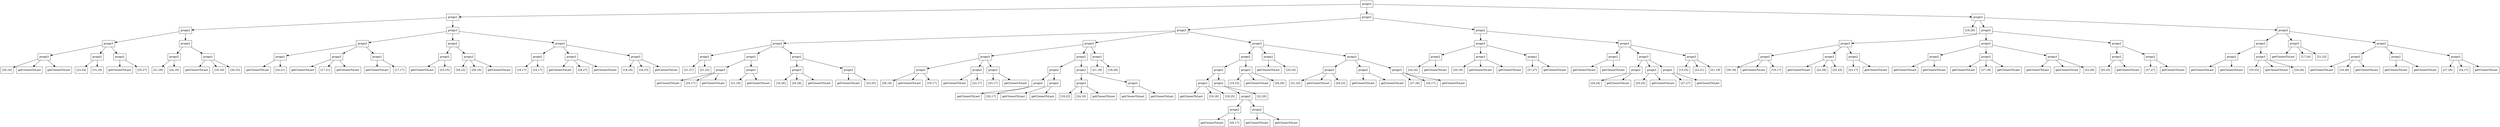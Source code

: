 digraph g {
node [shape=rectangle];
n[label = "progn3"];
n0[label = "progn2"];
n00[label = "progn2"];
n000[label = "progn3"];
n0000[label = "progn3"];
n00000[label = "[20,16]"];
n0000 -> n00000;
n00001[label = "getClosestToLast"];
n0000 -> n00001;
n00002[label = "getClosestToLast"];
n0000 -> n00002;
n000 -> n0000;
n0001[label = "progn2"];
n00010[label = "[23,24]"];
n0001 -> n00010;
n00011[label = "[15,18]"];
n0001 -> n00011;
n000 -> n0001;
n0002[label = "progn2"];
n00020[label = "getClosestToLast"];
n0002 -> n00020;
n00021[label = "[25,27]"];
n0002 -> n00021;
n000 -> n0002;
n00 -> n000;
n001[label = "progn2"];
n0010[label = "progn2"];
n00100[label = "[21,28]"];
n0010 -> n00100;
n00101[label = "[24,18]"];
n0010 -> n00101;
n001 -> n0010;
n0011[label = "progn3"];
n00110[label = "getClosestToLast"];
n0011 -> n00110;
n00111[label = "[18,16]"];
n0011 -> n00111;
n00112[label = "[20,23]"];
n0011 -> n00112;
n001 -> n0011;
n00 -> n001;
n0 -> n00;
n01[label = "progn3"];
n010[label = "progn3"];
n0100[label = "progn2"];
n01000[label = "getClosestToLast"];
n0100 -> n01000;
n01001[label = "[24,21]"];
n0100 -> n01001;
n010 -> n0100;
n0101[label = "progn3"];
n01010[label = "getClosestToLast"];
n0101 -> n01010;
n01011[label = "[17,21]"];
n0101 -> n01011;
n01012[label = "getClosestToLast"];
n0101 -> n01012;
n010 -> n0101;
n0102[label = "progn2"];
n01020[label = "getClosestToLast"];
n0102 -> n01020;
n01021[label = "[17,17]"];
n0102 -> n01021;
n010 -> n0102;
n01 -> n010;
n011[label = "progn2"];
n0110[label = "progn2"];
n01100[label = "getClosestToLast"];
n0110 -> n01100;
n01101[label = "[23,25]"];
n0110 -> n01101;
n011 -> n0110;
n0111[label = "progn3"];
n01110[label = "[26,22]"];
n0111 -> n01110;
n01111[label = "[26,16]"];
n0111 -> n01111;
n01112[label = "getClosestToLast"];
n0111 -> n01112;
n011 -> n0111;
n01 -> n011;
n012[label = "progn3"];
n0120[label = "progn2"];
n01200[label = "[16,17]"];
n0120 -> n01200;
n01201[label = "[16,17]"];
n0120 -> n01201;
n012 -> n0120;
n0121[label = "progn3"];
n01210[label = "getClosestToLast"];
n0121 -> n01210;
n01211[label = "[26,27]"];
n0121 -> n01211;
n01212[label = "getClosestToLast"];
n0121 -> n01212;
n012 -> n0121;
n0122[label = "progn3"];
n01220[label = "[18,16]"];
n0122 -> n01220;
n01221[label = "[16,23]"];
n0122 -> n01221;
n01222[label = "getClosestToLast"];
n0122 -> n01222;
n012 -> n0122;
n01 -> n012;
n0 -> n01;
n -> n0;
n1[label = "progn2"];
n10[label = "progn3"];
n100[label = "progn3"];
n1000[label = "progn2"];
n10000[label = "[21,27]"];
n1000 -> n10000;
n10001[label = "[21,22]"];
n1000 -> n10001;
n100 -> n1000;
n1001[label = "progn2"];
n10010[label = "progn3"];
n100100[label = "getClosestToLast"];
n10010 -> n100100;
n100101[label = "[25,17]"];
n10010 -> n100101;
n100102[label = "getClosestToLast"];
n10010 -> n100102;
n1001 -> n10010;
n10011[label = "progn2"];
n100110[label = "[21,16]"];
n10011 -> n100110;
n100111[label = "getClosestToLast"];
n10011 -> n100111;
n1001 -> n10011;
n100 -> n1001;
n1002[label = "progn2"];
n10020[label = "progn3"];
n100200[label = "[16,26]"];
n10020 -> n100200;
n100201[label = "[24,28]"];
n10020 -> n100201;
n100202[label = "getClosestToLast"];
n10020 -> n100202;
n1002 -> n10020;
n10021[label = "progn2"];
n100210[label = "getClosestToLast"];
n10021 -> n100210;
n100211[label = "[23,25]"];
n10021 -> n100211;
n1002 -> n10021;
n100 -> n1002;
n10 -> n100;
n101[label = "progn3"];
n1010[label = "progn3"];
n10100[label = "progn3"];
n101000[label = "[26,18]"];
n10100 -> n101000;
n101001[label = "getClosestToLast"];
n10100 -> n101001;
n101002[label = "[19,17]"];
n10100 -> n101002;
n1010 -> n10100;
n10101[label = "progn2"];
n101010[label = "getClosestToLast"];
n10101 -> n101010;
n101011[label = "[22,17]"];
n10101 -> n101011;
n1010 -> n10101;
n10102[label = "progn2"];
n101020[label = "[23,17]"];
n10102 -> n101020;
n101021[label = "getClosestToLast"];
n10102 -> n101021;
n1010 -> n10102;
n101 -> n1010;
n1011[label = "progn2"];
n10110[label = "progn2"];
n101100[label = "progn2"];
n1011000[label = "getClosestToLast"];
n101100 -> n1011000;
n1011001[label = "[20,17]"];
n101100 -> n1011001;
n10110 -> n101100;
n101101[label = "progn2"];
n1011010[label = "getClosestToLast"];
n101101 -> n1011010;
n1011011[label = "getClosestToLast"];
n101101 -> n1011011;
n10110 -> n101101;
n1011 -> n10110;
n10111[label = "progn2"];
n101110[label = "progn3"];
n1011100[label = "[19,22]"];
n101110 -> n1011100;
n1011101[label = "[24,16]"];
n101110 -> n1011101;
n1011102[label = "getClosestToLast"];
n101110 -> n1011102;
n10111 -> n101110;
n101111[label = "progn2"];
n1011110[label = "getClosestToLast"];
n101111 -> n1011110;
n1011111[label = "getClosestToLast"];
n101111 -> n1011111;
n10111 -> n101111;
n1011 -> n10111;
n101 -> n1011;
n1012[label = "progn2"];
n10120[label = "[21,18]"];
n1012 -> n10120;
n10121[label = "[18,26]"];
n1012 -> n10121;
n101 -> n1012;
n10 -> n101;
n102[label = "progn3"];
n1020[label = "progn2"];
n10200[label = "progn2"];
n102000[label = "progn3"];
n1020000[label = "getClosestToLast"];
n102000 -> n1020000;
n1020001[label = "[19,16]"];
n102000 -> n1020001;
n1020002[label = "[18,25]"];
n102000 -> n1020002;
n10200 -> n102000;
n102001[label = "progn2"];
n1020010[label = "progn2"];
n10200100[label = "progn2"];
n102001000[label = "getClosestToLast"];
n10200100 -> n102001000;
n102001001[label = "[20,17]"];
n10200100 -> n102001001;
n1020010 -> n10200100;
n10200101[label = "progn2"];
n102001010[label = "getClosestToLast"];
n10200101 -> n102001010;
n102001011[label = "getClosestToLast"];
n10200101 -> n102001011;
n1020010 -> n10200101;
n102001 -> n1020010;
n1020011[label = "[22,20]"];
n102001 -> n1020011;
n10200 -> n102001;
n1020 -> n10200;
n10201[label = "progn3"];
n102010[label = "[19,23]"];
n10201 -> n102010;
n102011[label = "getClosestToLast"];
n10201 -> n102011;
n102012[label = "[24,26]"];
n10201 -> n102012;
n1020 -> n10201;
n102 -> n1020;
n1021[label = "progn2"];
n10210[label = "getClosestToLast"];
n1021 -> n10210;
n10211[label = "[20,24]"];
n1021 -> n10211;
n102 -> n1021;
n1022[label = "progn3"];
n10220[label = "progn3"];
n102200[label = "[21,23]"];
n10220 -> n102200;
n102201[label = "getClosestToLast"];
n10220 -> n102201;
n102202[label = "[26,23]"];
n10220 -> n102202;
n1022 -> n10220;
n10221[label = "progn2"];
n102210[label = "getClosestToLast"];
n10221 -> n102210;
n102211[label = "getClosestToLast"];
n10221 -> n102211;
n1022 -> n10221;
n10222[label = "progn3"];
n102220[label = "[27,26]"];
n10222 -> n102220;
n102221[label = "[24,17]"];
n10222 -> n102221;
n102222[label = "getClosestToLast"];
n10222 -> n102222;
n1022 -> n10222;
n102 -> n1022;
n10 -> n102;
n1 -> n10;
n11[label = "progn2"];
n110[label = "progn3"];
n1100[label = "progn2"];
n11000[label = "[24,24]"];
n1100 -> n11000;
n11001[label = "getClosestToLast"];
n1100 -> n11001;
n110 -> n1100;
n1101[label = "progn3"];
n11010[label = "[20,16]"];
n1101 -> n11010;
n11011[label = "getClosestToLast"];
n1101 -> n11011;
n11012[label = "getClosestToLast"];
n1101 -> n11012;
n110 -> n1101;
n1102[label = "progn2"];
n11020[label = "[27,27]"];
n1102 -> n11020;
n11021[label = "getClosestToLast"];
n1102 -> n11021;
n110 -> n1102;
n11 -> n110;
n111[label = "progn3"];
n1110[label = "progn2"];
n11100[label = "getClosestToLast"];
n1110 -> n11100;
n11101[label = "getClosestToLast"];
n1110 -> n11101;
n111 -> n1110;
n1111[label = "progn3"];
n11110[label = "progn2"];
n111100[label = "[24,24]"];
n11110 -> n111100;
n111101[label = "getClosestToLast"];
n11110 -> n111101;
n1111 -> n11110;
n11111[label = "progn2"];
n111110[label = "[25,25]"];
n11111 -> n111110;
n111111[label = "getClosestToLast"];
n11111 -> n111111;
n1111 -> n11111;
n11112[label = "progn2"];
n111120[label = "[27,27]"];
n11112 -> n111120;
n111121[label = "getClosestToLast"];
n11112 -> n111121;
n1111 -> n11112;
n111 -> n1111;
n1112[label = "progn3"];
n11120[label = "[15,25]"];
n1112 -> n11120;
n11121[label = "[22,21]"];
n1112 -> n11121;
n11122[label = "[21,19]"];
n1112 -> n11122;
n111 -> n1112;
n11 -> n111;
n1 -> n11;
n -> n1;
n2[label = "progn3"];
n20[label = "[16,26]"];
n2 -> n20;
n21[label = "progn3"];
n210[label = "progn3"];
n2100[label = "progn3"];
n21000[label = "[26,18]"];
n2100 -> n21000;
n21001[label = "getClosestToLast"];
n2100 -> n21001;
n21002[label = "[19,17]"];
n2100 -> n21002;
n210 -> n2100;
n2101[label = "progn3"];
n21010[label = "getClosestToLast"];
n2101 -> n21010;
n21011[label = "[22,28]"];
n2101 -> n21011;
n21012[label = "[22,16]"];
n2101 -> n21012;
n210 -> n2101;
n2102[label = "progn2"];
n21020[label = "[23,17]"];
n2102 -> n21020;
n21021[label = "getClosestToLast"];
n2102 -> n21021;
n210 -> n2102;
n21 -> n210;
n211[label = "progn3"];
n2110[label = "progn2"];
n21100[label = "getClosestToLast"];
n2110 -> n21100;
n21101[label = "getClosestToLast"];
n2110 -> n21101;
n211 -> n2110;
n2111[label = "progn3"];
n21110[label = "getClosestToLast"];
n2111 -> n21110;
n21111[label = "[27,18]"];
n2111 -> n21111;
n21112[label = "getClosestToLast"];
n2111 -> n21112;
n211 -> n2111;
n2112[label = "progn3"];
n21120[label = "getClosestToLast"];
n2112 -> n21120;
n21121[label = "getClosestToLast"];
n2112 -> n21121;
n21122[label = "[22,26]"];
n2112 -> n21122;
n211 -> n2112;
n21 -> n211;
n212[label = "progn2"];
n2120[label = "progn2"];
n21200[label = "[25,25]"];
n2120 -> n21200;
n21201[label = "getClosestToLast"];
n2120 -> n21201;
n212 -> n2120;
n2121[label = "progn2"];
n21210[label = "[27,27]"];
n2121 -> n21210;
n21211[label = "getClosestToLast"];
n2121 -> n21211;
n212 -> n2121;
n21 -> n212;
n2 -> n21;
n22[label = "progn3"];
n220[label = "progn2"];
n2200[label = "progn2"];
n22000[label = "getClosestToLast"];
n2200 -> n22000;
n22001[label = "getClosestToLast"];
n2200 -> n22001;
n220 -> n2200;
n2201[label = "progn3"];
n22010[label = "[19,23]"];
n2201 -> n22010;
n22011[label = "getClosestToLast"];
n2201 -> n22011;
n22012[label = "[24,26]"];
n2201 -> n22012;
n220 -> n2201;
n22 -> n220;
n221[label = "progn3"];
n2210[label = "getClosestToLast"];
n221 -> n2210;
n2211[label = "[17,24]"];
n221 -> n2211;
n2212[label = "[21,23]"];
n221 -> n2212;
n22 -> n221;
n222[label = "progn3"];
n2220[label = "progn3"];
n22200[label = "getClosestToLast"];
n2220 -> n22200;
n22201[label = "[19,26]"];
n2220 -> n22201;
n22202[label = "getClosestToLast"];
n2220 -> n22202;
n222 -> n2220;
n2221[label = "progn2"];
n22210[label = "getClosestToLast"];
n2221 -> n22210;
n22211[label = "getClosestToLast"];
n2221 -> n22211;
n222 -> n2221;
n2222[label = "progn3"];
n22220[label = "[27,26]"];
n2222 -> n22220;
n22221[label = "[24,17]"];
n2222 -> n22221;
n22222[label = "getClosestToLast"];
n2222 -> n22222;
n222 -> n2222;
n22 -> n222;
n2 -> n22;
n -> n2;
}

